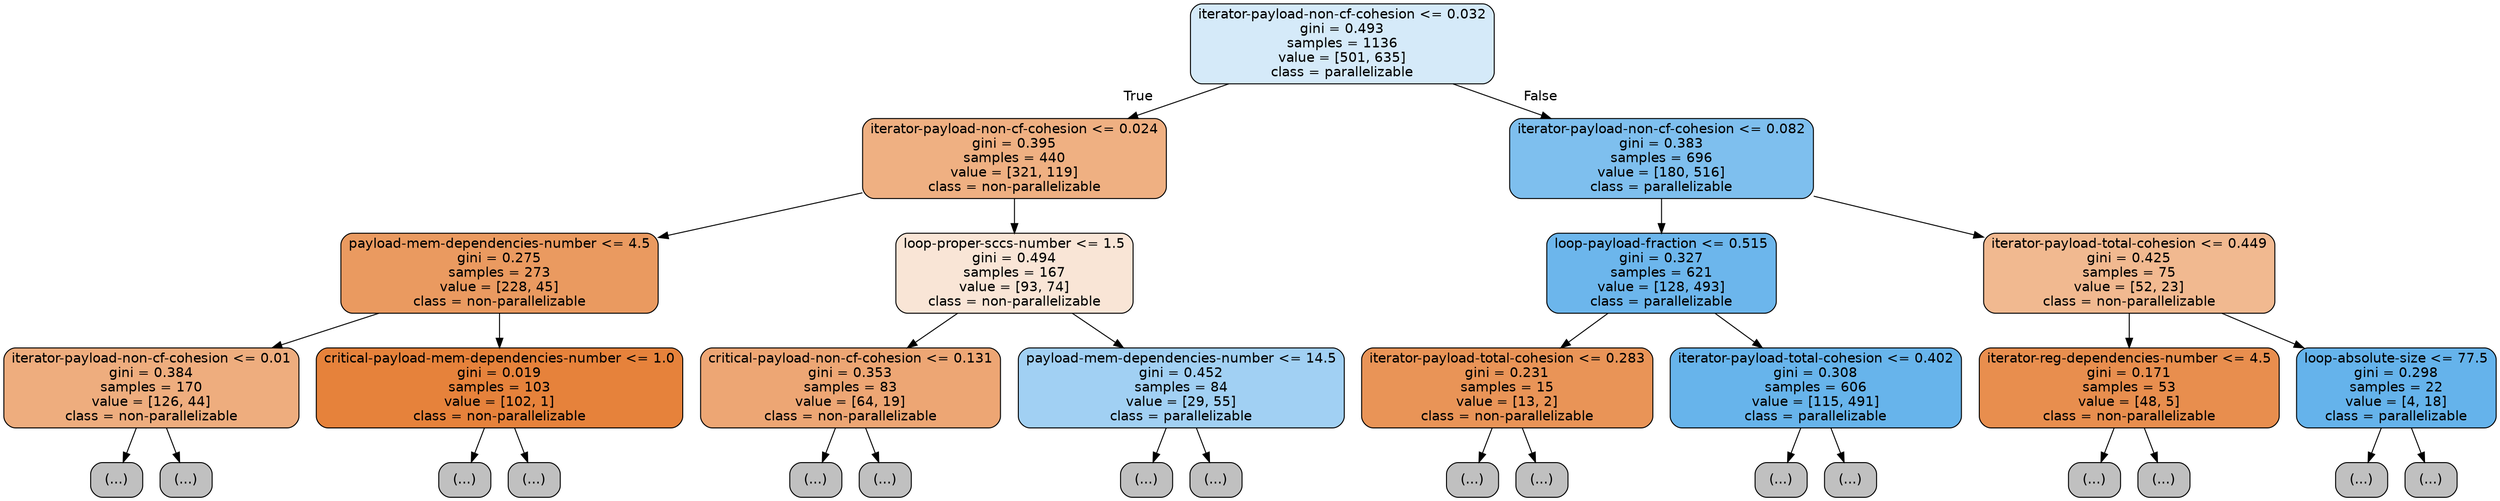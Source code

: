 digraph Tree {
node [shape=box, style="filled, rounded", color="black", fontname=helvetica] ;
edge [fontname=helvetica] ;
0 [label="iterator-payload-non-cf-cohesion <= 0.032\ngini = 0.493\nsamples = 1136\nvalue = [501, 635]\nclass = parallelizable", fillcolor="#399de536"] ;
1 [label="iterator-payload-non-cf-cohesion <= 0.024\ngini = 0.395\nsamples = 440\nvalue = [321, 119]\nclass = non-parallelizable", fillcolor="#e58139a0"] ;
0 -> 1 [labeldistance=2.5, labelangle=45, headlabel="True"] ;
2 [label="payload-mem-dependencies-number <= 4.5\ngini = 0.275\nsamples = 273\nvalue = [228, 45]\nclass = non-parallelizable", fillcolor="#e58139cd"] ;
1 -> 2 ;
3 [label="iterator-payload-non-cf-cohesion <= 0.01\ngini = 0.384\nsamples = 170\nvalue = [126, 44]\nclass = non-parallelizable", fillcolor="#e58139a6"] ;
2 -> 3 ;
4 [label="(...)", fillcolor="#C0C0C0"] ;
3 -> 4 ;
21 [label="(...)", fillcolor="#C0C0C0"] ;
3 -> 21 ;
52 [label="critical-payload-mem-dependencies-number <= 1.0\ngini = 0.019\nsamples = 103\nvalue = [102, 1]\nclass = non-parallelizable", fillcolor="#e58139fc"] ;
2 -> 52 ;
53 [label="(...)", fillcolor="#C0C0C0"] ;
52 -> 53 ;
58 [label="(...)", fillcolor="#C0C0C0"] ;
52 -> 58 ;
59 [label="loop-proper-sccs-number <= 1.5\ngini = 0.494\nsamples = 167\nvalue = [93, 74]\nclass = non-parallelizable", fillcolor="#e5813934"] ;
1 -> 59 ;
60 [label="critical-payload-non-cf-cohesion <= 0.131\ngini = 0.353\nsamples = 83\nvalue = [64, 19]\nclass = non-parallelizable", fillcolor="#e58139b3"] ;
59 -> 60 ;
61 [label="(...)", fillcolor="#C0C0C0"] ;
60 -> 61 ;
76 [label="(...)", fillcolor="#C0C0C0"] ;
60 -> 76 ;
83 [label="payload-mem-dependencies-number <= 14.5\ngini = 0.452\nsamples = 84\nvalue = [29, 55]\nclass = parallelizable", fillcolor="#399de579"] ;
59 -> 83 ;
84 [label="(...)", fillcolor="#C0C0C0"] ;
83 -> 84 ;
103 [label="(...)", fillcolor="#C0C0C0"] ;
83 -> 103 ;
104 [label="iterator-payload-non-cf-cohesion <= 0.082\ngini = 0.383\nsamples = 696\nvalue = [180, 516]\nclass = parallelizable", fillcolor="#399de5a6"] ;
0 -> 104 [labeldistance=2.5, labelangle=-45, headlabel="False"] ;
105 [label="loop-payload-fraction <= 0.515\ngini = 0.327\nsamples = 621\nvalue = [128, 493]\nclass = parallelizable", fillcolor="#399de5bd"] ;
104 -> 105 ;
106 [label="iterator-payload-total-cohesion <= 0.283\ngini = 0.231\nsamples = 15\nvalue = [13, 2]\nclass = non-parallelizable", fillcolor="#e58139d8"] ;
105 -> 106 ;
107 [label="(...)", fillcolor="#C0C0C0"] ;
106 -> 107 ;
108 [label="(...)", fillcolor="#C0C0C0"] ;
106 -> 108 ;
113 [label="iterator-payload-total-cohesion <= 0.402\ngini = 0.308\nsamples = 606\nvalue = [115, 491]\nclass = parallelizable", fillcolor="#399de5c3"] ;
105 -> 113 ;
114 [label="(...)", fillcolor="#C0C0C0"] ;
113 -> 114 ;
185 [label="(...)", fillcolor="#C0C0C0"] ;
113 -> 185 ;
244 [label="iterator-payload-total-cohesion <= 0.449\ngini = 0.425\nsamples = 75\nvalue = [52, 23]\nclass = non-parallelizable", fillcolor="#e581398e"] ;
104 -> 244 ;
245 [label="iterator-reg-dependencies-number <= 4.5\ngini = 0.171\nsamples = 53\nvalue = [48, 5]\nclass = non-parallelizable", fillcolor="#e58139e4"] ;
244 -> 245 ;
246 [label="(...)", fillcolor="#C0C0C0"] ;
245 -> 246 ;
247 [label="(...)", fillcolor="#C0C0C0"] ;
245 -> 247 ;
254 [label="loop-absolute-size <= 77.5\ngini = 0.298\nsamples = 22\nvalue = [4, 18]\nclass = parallelizable", fillcolor="#399de5c6"] ;
244 -> 254 ;
255 [label="(...)", fillcolor="#C0C0C0"] ;
254 -> 255 ;
262 [label="(...)", fillcolor="#C0C0C0"] ;
254 -> 262 ;
}